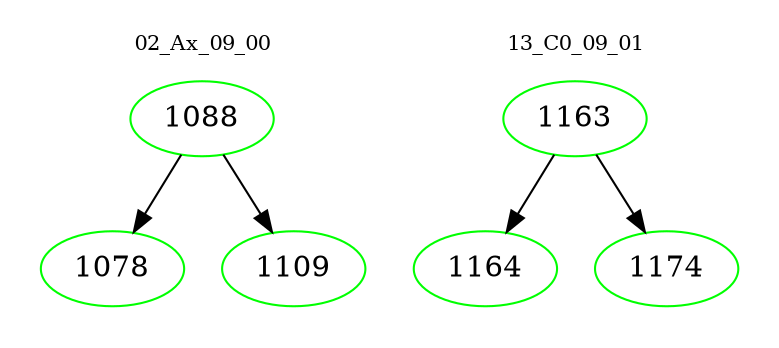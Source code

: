 digraph{
subgraph cluster_0 {
color = white
label = "02_Ax_09_00";
fontsize=10;
T0_1088 [label="1088", color="green"]
T0_1088 -> T0_1078 [color="black"]
T0_1078 [label="1078", color="green"]
T0_1088 -> T0_1109 [color="black"]
T0_1109 [label="1109", color="green"]
}
subgraph cluster_1 {
color = white
label = "13_C0_09_01";
fontsize=10;
T1_1163 [label="1163", color="green"]
T1_1163 -> T1_1164 [color="black"]
T1_1164 [label="1164", color="green"]
T1_1163 -> T1_1174 [color="black"]
T1_1174 [label="1174", color="green"]
}
}

